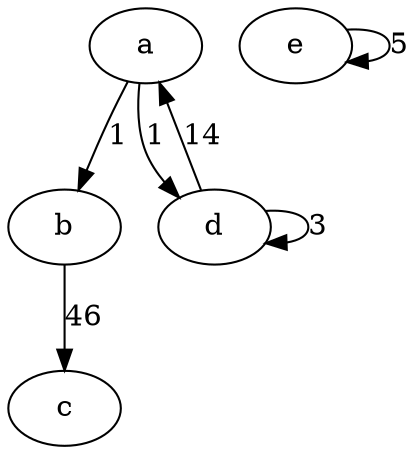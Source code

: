 digraph G {
	a -> b [label = 1];
	d -> a [label = 14];
	a -> d [label = 1];
	b -> c [label = 46];
	e -> e [label = 5];
	d -> d [label = 3];
}